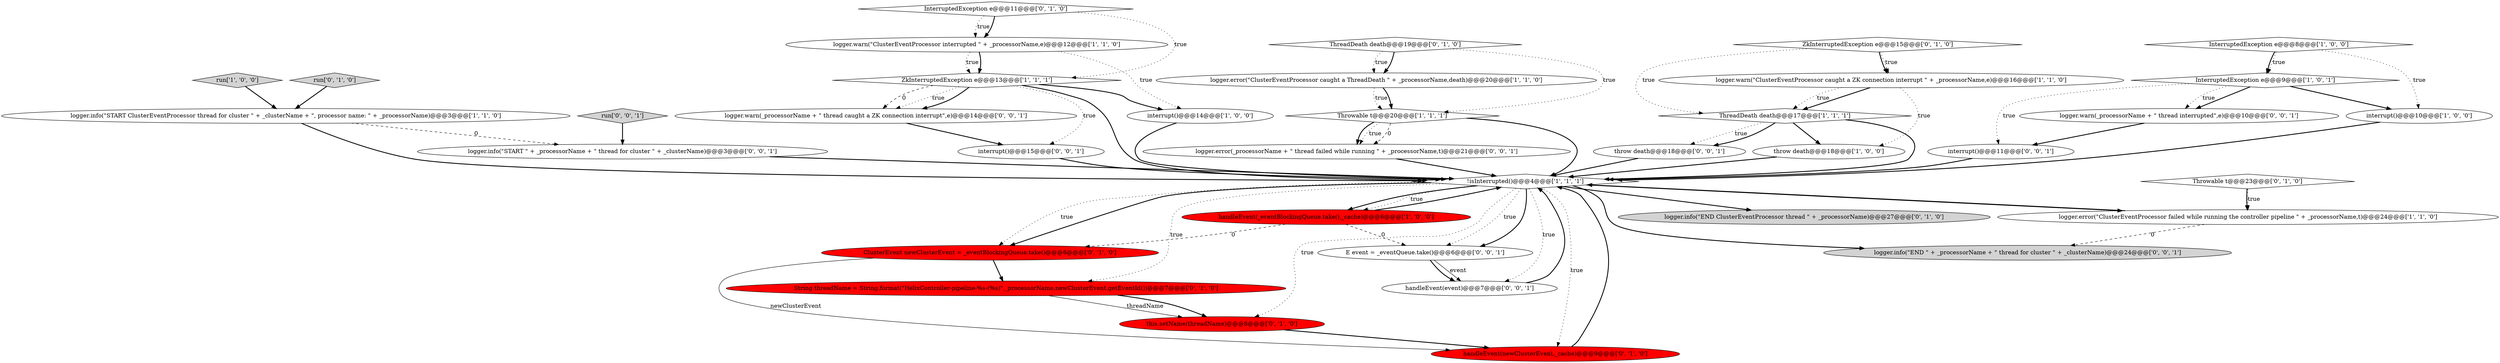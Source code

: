 digraph {
0 [style = filled, label = "logger.info(\"START ClusterEventProcessor thread for cluster \" + _clusterName + \", processor name: \" + _processorName)@@@3@@@['1', '1', '0']", fillcolor = white, shape = ellipse image = "AAA0AAABBB1BBB"];
4 [style = filled, label = "logger.warn(\"ClusterEventProcessor caught a ZK connection interrupt \" + _processorName,e)@@@16@@@['1', '1', '0']", fillcolor = white, shape = ellipse image = "AAA0AAABBB1BBB"];
22 [style = filled, label = "run['0', '1', '0']", fillcolor = lightgray, shape = diamond image = "AAA0AAABBB2BBB"];
17 [style = filled, label = "ThreadDeath death@@@19@@@['0', '1', '0']", fillcolor = white, shape = diamond image = "AAA0AAABBB2BBB"];
1 [style = filled, label = "InterruptedException e@@@9@@@['1', '0', '1']", fillcolor = white, shape = diamond image = "AAA0AAABBB1BBB"];
24 [style = filled, label = "String threadName = String.format(\"HelixController-pipeline-%s-(%s)\",_processorName,newClusterEvent.getEventId())@@@7@@@['0', '1', '0']", fillcolor = red, shape = ellipse image = "AAA1AAABBB2BBB"];
28 [style = filled, label = "logger.warn(_processorName + \" thread interrupted\",e)@@@10@@@['0', '0', '1']", fillcolor = white, shape = ellipse image = "AAA0AAABBB3BBB"];
35 [style = filled, label = "interrupt()@@@15@@@['0', '0', '1']", fillcolor = white, shape = ellipse image = "AAA0AAABBB3BBB"];
19 [style = filled, label = "Throwable t@@@23@@@['0', '1', '0']", fillcolor = white, shape = diamond image = "AAA0AAABBB2BBB"];
6 [style = filled, label = "interrupt()@@@14@@@['1', '0', '0']", fillcolor = white, shape = ellipse image = "AAA0AAABBB1BBB"];
25 [style = filled, label = "handleEvent(newClusterEvent,_cache)@@@9@@@['0', '1', '0']", fillcolor = red, shape = ellipse image = "AAA1AAABBB2BBB"];
36 [style = filled, label = "logger.info(\"END \" + _processorName + \" thread for cluster \" + _clusterName)@@@24@@@['0', '0', '1']", fillcolor = lightgray, shape = ellipse image = "AAA0AAABBB3BBB"];
30 [style = filled, label = "handleEvent(event)@@@7@@@['0', '0', '1']", fillcolor = white, shape = ellipse image = "AAA0AAABBB3BBB"];
26 [style = filled, label = "E event = _eventQueue.take()@@@6@@@['0', '0', '1']", fillcolor = white, shape = ellipse image = "AAA0AAABBB3BBB"];
5 [style = filled, label = "logger.error(\"ClusterEventProcessor caught a ThreadDeath \" + _processorName,death)@@@20@@@['1', '1', '0']", fillcolor = white, shape = ellipse image = "AAA0AAABBB1BBB"];
11 [style = filled, label = "Throwable t@@@20@@@['1', '1', '1']", fillcolor = white, shape = diamond image = "AAA0AAABBB1BBB"];
23 [style = filled, label = "ZkInterruptedException e@@@15@@@['0', '1', '0']", fillcolor = white, shape = diamond image = "AAA0AAABBB2BBB"];
32 [style = filled, label = "logger.info(\"START \" + _processorName + \" thread for cluster \" + _clusterName)@@@3@@@['0', '0', '1']", fillcolor = white, shape = ellipse image = "AAA0AAABBB3BBB"];
27 [style = filled, label = "throw death@@@18@@@['0', '0', '1']", fillcolor = white, shape = ellipse image = "AAA0AAABBB3BBB"];
13 [style = filled, label = "throw death@@@18@@@['1', '0', '0']", fillcolor = white, shape = ellipse image = "AAA0AAABBB1BBB"];
9 [style = filled, label = "logger.error(\"ClusterEventProcessor failed while running the controller pipeline \" + _processorName,t)@@@24@@@['1', '1', '0']", fillcolor = white, shape = ellipse image = "AAA0AAABBB1BBB"];
29 [style = filled, label = "interrupt()@@@11@@@['0', '0', '1']", fillcolor = white, shape = ellipse image = "AAA0AAABBB3BBB"];
14 [style = filled, label = "run['1', '0', '0']", fillcolor = lightgray, shape = diamond image = "AAA0AAABBB1BBB"];
21 [style = filled, label = "this.setName(threadName)@@@8@@@['0', '1', '0']", fillcolor = red, shape = ellipse image = "AAA1AAABBB2BBB"];
31 [style = filled, label = "logger.error(_processorName + \" thread failed while running \" + _processorName,t)@@@21@@@['0', '0', '1']", fillcolor = white, shape = ellipse image = "AAA0AAABBB3BBB"];
7 [style = filled, label = "!isInterrupted()@@@4@@@['1', '1', '1']", fillcolor = white, shape = diamond image = "AAA0AAABBB1BBB"];
20 [style = filled, label = "ClusterEvent newClusterEvent = _eventBlockingQueue.take()@@@6@@@['0', '1', '0']", fillcolor = red, shape = ellipse image = "AAA1AAABBB2BBB"];
8 [style = filled, label = "interrupt()@@@10@@@['1', '0', '0']", fillcolor = white, shape = ellipse image = "AAA0AAABBB1BBB"];
16 [style = filled, label = "InterruptedException e@@@11@@@['0', '1', '0']", fillcolor = white, shape = diamond image = "AAA0AAABBB2BBB"];
33 [style = filled, label = "logger.warn(_processorName + \" thread caught a ZK connection interrupt\",e)@@@14@@@['0', '0', '1']", fillcolor = white, shape = ellipse image = "AAA0AAABBB3BBB"];
15 [style = filled, label = "ThreadDeath death@@@17@@@['1', '1', '1']", fillcolor = white, shape = diamond image = "AAA0AAABBB1BBB"];
3 [style = filled, label = "handleEvent(_eventBlockingQueue.take(),_cache)@@@6@@@['1', '0', '0']", fillcolor = red, shape = ellipse image = "AAA1AAABBB1BBB"];
10 [style = filled, label = "ZkInterruptedException e@@@13@@@['1', '1', '1']", fillcolor = white, shape = diamond image = "AAA0AAABBB1BBB"];
2 [style = filled, label = "InterruptedException e@@@8@@@['1', '0', '0']", fillcolor = white, shape = diamond image = "AAA0AAABBB1BBB"];
18 [style = filled, label = "logger.info(\"END ClusterEventProcessor thread \" + _processorName)@@@27@@@['0', '1', '0']", fillcolor = lightgray, shape = ellipse image = "AAA0AAABBB2BBB"];
12 [style = filled, label = "logger.warn(\"ClusterEventProcessor interrupted \" + _processorName,e)@@@12@@@['1', '1', '0']", fillcolor = white, shape = ellipse image = "AAA0AAABBB1BBB"];
34 [style = filled, label = "run['0', '0', '1']", fillcolor = lightgray, shape = diamond image = "AAA0AAABBB3BBB"];
11->31 [style = dashed, label="0"];
9->36 [style = dashed, label="0"];
28->29 [style = bold, label=""];
17->5 [style = bold, label=""];
33->35 [style = bold, label=""];
15->13 [style = bold, label=""];
16->12 [style = dotted, label="true"];
1->8 [style = bold, label=""];
15->7 [style = bold, label=""];
3->26 [style = dashed, label="0"];
2->1 [style = bold, label=""];
0->32 [style = dashed, label="0"];
4->15 [style = bold, label=""];
23->4 [style = bold, label=""];
17->11 [style = dotted, label="true"];
7->26 [style = dotted, label="true"];
10->33 [style = dashed, label="0"];
32->7 [style = bold, label=""];
7->20 [style = bold, label=""];
21->25 [style = bold, label=""];
4->15 [style = dotted, label="true"];
10->33 [style = dotted, label="true"];
9->7 [style = bold, label=""];
25->7 [style = bold, label=""];
10->7 [style = bold, label=""];
10->6 [style = bold, label=""];
31->7 [style = bold, label=""];
7->24 [style = dotted, label="true"];
7->3 [style = bold, label=""];
16->10 [style = dotted, label="true"];
8->7 [style = bold, label=""];
10->35 [style = dotted, label="true"];
15->27 [style = dotted, label="true"];
0->7 [style = bold, label=""];
7->26 [style = bold, label=""];
26->30 [style = bold, label=""];
7->20 [style = dotted, label="true"];
7->9 [style = bold, label=""];
4->13 [style = dotted, label="true"];
11->31 [style = bold, label=""];
1->29 [style = dotted, label="true"];
24->21 [style = solid, label="threadName"];
1->28 [style = bold, label=""];
12->10 [style = bold, label=""];
5->11 [style = dotted, label="true"];
23->4 [style = dotted, label="true"];
11->31 [style = dotted, label="true"];
22->0 [style = bold, label=""];
14->0 [style = bold, label=""];
12->10 [style = dotted, label="true"];
3->7 [style = bold, label=""];
24->21 [style = bold, label=""];
19->9 [style = bold, label=""];
7->3 [style = dotted, label="true"];
13->7 [style = bold, label=""];
7->36 [style = bold, label=""];
30->7 [style = bold, label=""];
2->1 [style = dotted, label="true"];
12->6 [style = dotted, label="true"];
27->7 [style = bold, label=""];
19->9 [style = dotted, label="true"];
3->20 [style = dashed, label="0"];
7->25 [style = dotted, label="true"];
26->30 [style = solid, label="event"];
7->18 [style = bold, label=""];
29->7 [style = bold, label=""];
34->32 [style = bold, label=""];
23->15 [style = dotted, label="true"];
5->11 [style = bold, label=""];
10->33 [style = bold, label=""];
6->7 [style = bold, label=""];
20->24 [style = bold, label=""];
7->21 [style = dotted, label="true"];
15->27 [style = bold, label=""];
7->30 [style = dotted, label="true"];
16->12 [style = bold, label=""];
35->7 [style = bold, label=""];
20->25 [style = solid, label="newClusterEvent"];
11->7 [style = bold, label=""];
2->8 [style = dotted, label="true"];
1->28 [style = dotted, label="true"];
17->5 [style = dotted, label="true"];
}
